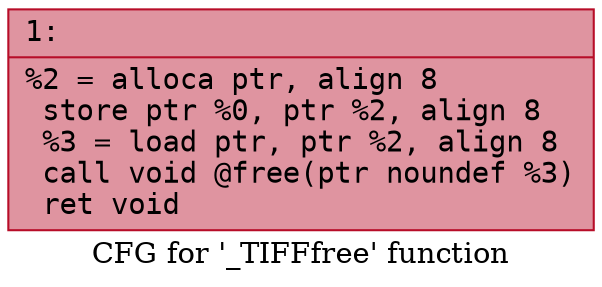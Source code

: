 digraph "CFG for '_TIFFfree' function" {
	label="CFG for '_TIFFfree' function";

	Node0x600003532a30 [shape=record,color="#b70d28ff", style=filled, fillcolor="#b70d2870" fontname="Courier",label="{1:\l|  %2 = alloca ptr, align 8\l  store ptr %0, ptr %2, align 8\l  %3 = load ptr, ptr %2, align 8\l  call void @free(ptr noundef %3)\l  ret void\l}"];
}
